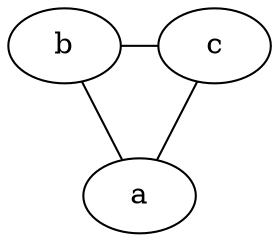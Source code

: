 graph reg{
    subgraph {
        b
        c
        rank=same;
    }
    a -- b;
    c -- a;
    b -- c;
}